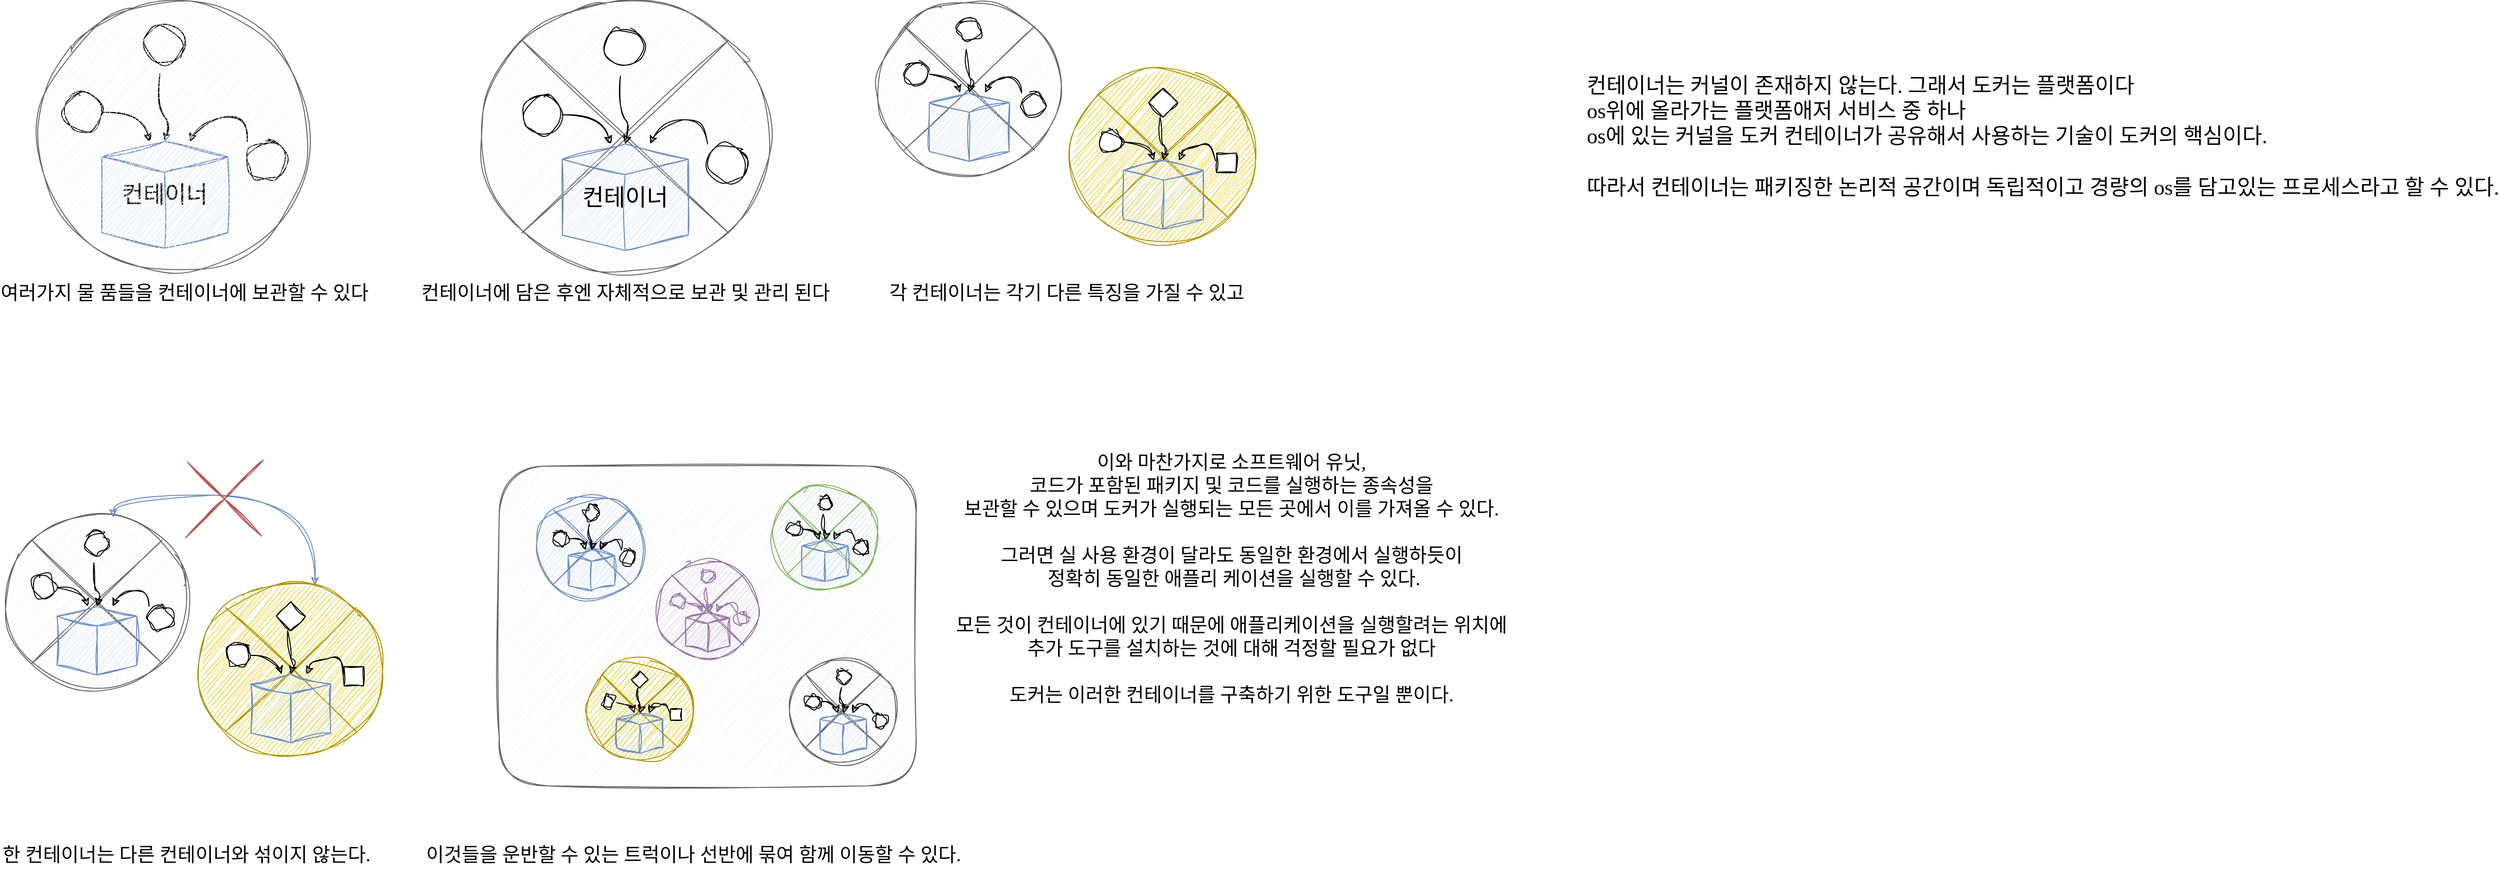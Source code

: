 <mxfile version="26.0.7">
  <diagram name="페이지-1" id="kXQ-c9SwViyYugcfZlpw">
    <mxGraphModel dx="1434" dy="836" grid="1" gridSize="10" guides="1" tooltips="1" connect="1" arrows="1" fold="1" page="1" pageScale="1" pageWidth="827" pageHeight="1169" math="0" shadow="0">
      <root>
        <mxCell id="0" />
        <mxCell id="1" parent="0" />
        <mxCell id="jWN17VbowBbJggwUlKNN-3" value="여러가지 물 품들을 컨테이너에 보관할 수 있다" style="text;html=1;align=center;verticalAlign=middle;resizable=0;points=[];autosize=1;strokeColor=none;fillColor=none;fontSize=20;fontFamily=Hi Melody;fontSource=https%3A%2F%2Ffonts.googleapis.com%2Fcss%3Ffamily%3DHi%2BMelody;" parent="1" vertex="1">
          <mxGeometry x="95" y="350" width="360" height="40" as="geometry" />
        </mxCell>
        <mxCell id="jWN17VbowBbJggwUlKNN-15" value="" style="group" parent="1" vertex="1" connectable="0">
          <mxGeometry x="150" y="95" width="254" height="255" as="geometry" />
        </mxCell>
        <mxCell id="jWN17VbowBbJggwUlKNN-2" value="컨테이너" style="html=1;whiteSpace=wrap;shape=isoCube2;backgroundOutline=1;isoAngle=7.727;sketch=1;hachureGap=4;jiggle=2;curveFitting=1;fontFamily=Hi Melody;fontSize=24;fillColor=#dae8fc;strokeColor=#6c8ebf;fontStyle=0;fontSource=https%3A%2F%2Ffonts.googleapis.com%2Fcss%3Ffamily%3DHi%2BMelody;" parent="jWN17VbowBbJggwUlKNN-15" vertex="1">
          <mxGeometry x="40" y="120" width="130" height="110" as="geometry" />
        </mxCell>
        <mxCell id="jWN17VbowBbJggwUlKNN-5" value="" style="curved=1;endArrow=classic;html=1;rounded=0;sketch=1;hachureGap=4;jiggle=2;curveFitting=1;fontFamily=Architects Daughter;fontSource=https%3A%2F%2Ffonts.googleapis.com%2Fcss%3Ffamily%3DArchitects%2BDaughter;fontSize=16;" parent="jWN17VbowBbJggwUlKNN-15" target="jWN17VbowBbJggwUlKNN-2" edge="1">
          <mxGeometry width="50" height="50" relative="1" as="geometry">
            <mxPoint x="190" y="120" as="sourcePoint" />
            <mxPoint x="120" y="150" as="targetPoint" />
            <Array as="points">
              <mxPoint x="190" y="90" />
              <mxPoint x="140" y="100" />
            </Array>
          </mxGeometry>
        </mxCell>
        <mxCell id="jWN17VbowBbJggwUlKNN-6" value="" style="ellipse;whiteSpace=wrap;html=1;aspect=fixed;sketch=1;hachureGap=4;jiggle=2;curveFitting=1;fontFamily=Hi Melody;fontSource=https%3A%2F%2Ffonts.googleapis.com%2Fcss%3Ffamily%3DHi%2BMelody;fontSize=12;" parent="jWN17VbowBbJggwUlKNN-15" vertex="1">
          <mxGeometry x="190" y="120" width="40" height="40" as="geometry" />
        </mxCell>
        <mxCell id="jWN17VbowBbJggwUlKNN-7" value="" style="ellipse;whiteSpace=wrap;html=1;aspect=fixed;sketch=1;hachureGap=4;jiggle=2;curveFitting=1;fontFamily=Hi Melody;fontSource=https%3A%2F%2Ffonts.googleapis.com%2Fcss%3Ffamily%3DHi%2BMelody;fontSize=12;" parent="jWN17VbowBbJggwUlKNN-15" vertex="1">
          <mxGeometry y="70" width="40" height="40" as="geometry" />
        </mxCell>
        <mxCell id="jWN17VbowBbJggwUlKNN-8" value="" style="curved=1;endArrow=classic;html=1;rounded=0;sketch=1;hachureGap=4;jiggle=2;curveFitting=1;fontFamily=Architects Daughter;fontSource=https%3A%2F%2Ffonts.googleapis.com%2Fcss%3Ffamily%3DArchitects%2BDaughter;fontSize=16;" parent="jWN17VbowBbJggwUlKNN-15" target="jWN17VbowBbJggwUlKNN-2" edge="1">
          <mxGeometry width="50" height="50" relative="1" as="geometry">
            <mxPoint x="40" y="90" as="sourcePoint" />
            <mxPoint x="100" y="150" as="targetPoint" />
            <Array as="points">
              <mxPoint x="80" y="90" />
              <mxPoint x="90" y="120" />
            </Array>
          </mxGeometry>
        </mxCell>
        <mxCell id="jWN17VbowBbJggwUlKNN-9" value="" style="ellipse;whiteSpace=wrap;html=1;aspect=fixed;sketch=1;hachureGap=4;jiggle=2;curveFitting=1;fontFamily=Hi Melody;fontSource=https%3A%2F%2Ffonts.googleapis.com%2Fcss%3Ffamily%3DHi%2BMelody;fontSize=12;" parent="jWN17VbowBbJggwUlKNN-15" vertex="1">
          <mxGeometry x="85" width="40" height="40" as="geometry" />
        </mxCell>
        <mxCell id="jWN17VbowBbJggwUlKNN-10" value="" style="curved=1;endArrow=classic;html=1;rounded=0;sketch=1;hachureGap=4;jiggle=2;curveFitting=1;fontFamily=Architects Daughter;fontSource=https%3A%2F%2Ffonts.googleapis.com%2Fcss%3Ffamily%3DArchitects%2BDaughter;fontSize=16;" parent="jWN17VbowBbJggwUlKNN-15" target="jWN17VbowBbJggwUlKNN-2" edge="1">
          <mxGeometry width="50" height="50" relative="1" as="geometry">
            <mxPoint x="100" y="50" as="sourcePoint" />
            <mxPoint x="90" y="120" as="targetPoint" />
            <Array as="points">
              <mxPoint x="100" y="90" />
              <mxPoint x="110" y="100" />
              <mxPoint x="105" y="120" />
            </Array>
          </mxGeometry>
        </mxCell>
        <mxCell id="jWN17VbowBbJggwUlKNN-30" value="" style="ellipse;whiteSpace=wrap;html=1;aspect=fixed;sketch=1;hachureGap=4;jiggle=2;fillStyle=auto;curveFitting=1;fontFamily=Hi Melody;fontSource=https%3A%2F%2Ffonts.googleapis.com%2Fcss%3Ffamily%3DHi%2BMelody;fontSize=24;fillColor=#f5f5f5;fontColor=#333333;strokeColor=#666666;" parent="jWN17VbowBbJggwUlKNN-15" vertex="1">
          <mxGeometry x="-26" y="-25" width="280" height="280" as="geometry" />
        </mxCell>
        <mxCell id="jWN17VbowBbJggwUlKNN-25" value="컨테이너에 담은 후엔 자체적으로 보관 및 관리 된다" style="text;html=1;align=center;verticalAlign=middle;resizable=0;points=[];autosize=1;strokeColor=none;fillColor=none;fontSize=20;fontFamily=Hi Melody;fontSource=https%3A%2F%2Ffonts.googleapis.com%2Fcss%3Ffamily%3DHi%2BMelody;" parent="1" vertex="1">
          <mxGeometry x="530" y="350" width="400" height="40" as="geometry" />
        </mxCell>
        <mxCell id="jWN17VbowBbJggwUlKNN-31" value="" style="group" parent="1" vertex="1" connectable="0">
          <mxGeometry x="580" y="70" width="300" height="280" as="geometry" />
        </mxCell>
        <mxCell id="jWN17VbowBbJggwUlKNN-27" value="" style="shape=sumEllipse;perimeter=ellipsePerimeter;whiteSpace=wrap;html=1;backgroundOutline=1;sketch=1;hachureGap=4;jiggle=2;curveFitting=1;fontFamily=Hi Melody;fontSource=https%3A%2F%2Ffonts.googleapis.com%2Fcss%3Ffamily%3DHi%2BMelody;fontSize=24;fillColor=#f5f5f5;fontColor=#333333;strokeColor=#666666;" parent="jWN17VbowBbJggwUlKNN-31" vertex="1">
          <mxGeometry width="300" height="280" as="geometry" />
        </mxCell>
        <mxCell id="jWN17VbowBbJggwUlKNN-17" value="컨테이너" style="html=1;whiteSpace=wrap;shape=isoCube2;backgroundOutline=1;isoAngle=7.727;sketch=1;hachureGap=4;jiggle=2;curveFitting=1;fontFamily=Hi Melody;fontSize=24;fillColor=#dae8fc;strokeColor=#6c8ebf;fontStyle=0;fontSource=https%3A%2F%2Ffonts.googleapis.com%2Fcss%3Ffamily%3DHi%2BMelody;" parent="jWN17VbowBbJggwUlKNN-31" vertex="1">
          <mxGeometry x="85" y="147.5" width="130" height="110" as="geometry" />
        </mxCell>
        <mxCell id="jWN17VbowBbJggwUlKNN-18" value="" style="curved=1;endArrow=classic;html=1;rounded=0;sketch=1;hachureGap=4;jiggle=2;curveFitting=1;fontFamily=Architects Daughter;fontSource=https%3A%2F%2Ffonts.googleapis.com%2Fcss%3Ffamily%3DArchitects%2BDaughter;fontSize=16;" parent="jWN17VbowBbJggwUlKNN-31" target="jWN17VbowBbJggwUlKNN-17" edge="1">
          <mxGeometry width="50" height="50" relative="1" as="geometry">
            <mxPoint x="235" y="147.5" as="sourcePoint" />
            <mxPoint x="165" y="177.5" as="targetPoint" />
            <Array as="points">
              <mxPoint x="235" y="117.5" />
              <mxPoint x="185" y="127.5" />
            </Array>
          </mxGeometry>
        </mxCell>
        <mxCell id="jWN17VbowBbJggwUlKNN-19" value="" style="ellipse;whiteSpace=wrap;html=1;aspect=fixed;sketch=1;hachureGap=4;jiggle=2;curveFitting=1;fontFamily=Hi Melody;fontSource=https%3A%2F%2Ffonts.googleapis.com%2Fcss%3Ffamily%3DHi%2BMelody;fontSize=12;" parent="jWN17VbowBbJggwUlKNN-31" vertex="1">
          <mxGeometry x="235" y="147.5" width="40" height="40" as="geometry" />
        </mxCell>
        <mxCell id="jWN17VbowBbJggwUlKNN-20" value="" style="ellipse;whiteSpace=wrap;html=1;aspect=fixed;sketch=1;hachureGap=4;jiggle=2;curveFitting=1;fontFamily=Hi Melody;fontSource=https%3A%2F%2Ffonts.googleapis.com%2Fcss%3Ffamily%3DHi%2BMelody;fontSize=12;" parent="jWN17VbowBbJggwUlKNN-31" vertex="1">
          <mxGeometry x="45" y="97.5" width="40" height="40" as="geometry" />
        </mxCell>
        <mxCell id="jWN17VbowBbJggwUlKNN-21" value="" style="curved=1;endArrow=classic;html=1;rounded=0;sketch=1;hachureGap=4;jiggle=2;curveFitting=1;fontFamily=Architects Daughter;fontSource=https%3A%2F%2Ffonts.googleapis.com%2Fcss%3Ffamily%3DArchitects%2BDaughter;fontSize=16;" parent="jWN17VbowBbJggwUlKNN-31" target="jWN17VbowBbJggwUlKNN-17" edge="1">
          <mxGeometry width="50" height="50" relative="1" as="geometry">
            <mxPoint x="85" y="117.5" as="sourcePoint" />
            <mxPoint x="145" y="177.5" as="targetPoint" />
            <Array as="points">
              <mxPoint x="125" y="117.5" />
              <mxPoint x="135" y="147.5" />
            </Array>
          </mxGeometry>
        </mxCell>
        <mxCell id="jWN17VbowBbJggwUlKNN-22" value="" style="ellipse;whiteSpace=wrap;html=1;aspect=fixed;sketch=1;hachureGap=4;jiggle=2;curveFitting=1;fontFamily=Hi Melody;fontSource=https%3A%2F%2Ffonts.googleapis.com%2Fcss%3Ffamily%3DHi%2BMelody;fontSize=12;" parent="jWN17VbowBbJggwUlKNN-31" vertex="1">
          <mxGeometry x="130" y="27.5" width="40" height="40" as="geometry" />
        </mxCell>
        <mxCell id="jWN17VbowBbJggwUlKNN-23" value="" style="curved=1;endArrow=classic;html=1;rounded=0;sketch=1;hachureGap=4;jiggle=2;curveFitting=1;fontFamily=Architects Daughter;fontSource=https%3A%2F%2Ffonts.googleapis.com%2Fcss%3Ffamily%3DArchitects%2BDaughter;fontSize=16;" parent="jWN17VbowBbJggwUlKNN-31" target="jWN17VbowBbJggwUlKNN-17" edge="1">
          <mxGeometry width="50" height="50" relative="1" as="geometry">
            <mxPoint x="145" y="77.5" as="sourcePoint" />
            <mxPoint x="135" y="147.5" as="targetPoint" />
            <Array as="points">
              <mxPoint x="145" y="117.5" />
              <mxPoint x="155" y="127.5" />
              <mxPoint x="150" y="147.5" />
            </Array>
          </mxGeometry>
        </mxCell>
        <mxCell id="jWN17VbowBbJggwUlKNN-33" value="" style="group" parent="1" vertex="1" connectable="0">
          <mxGeometry x="990" y="70" width="190" height="180" as="geometry" />
        </mxCell>
        <mxCell id="jWN17VbowBbJggwUlKNN-34" value="" style="shape=sumEllipse;perimeter=ellipsePerimeter;whiteSpace=wrap;html=1;backgroundOutline=1;sketch=1;hachureGap=4;jiggle=2;curveFitting=1;fontFamily=Hi Melody;fontSource=https%3A%2F%2Ffonts.googleapis.com%2Fcss%3Ffamily%3DHi%2BMelody;fontSize=24;fillColor=#f5f5f5;fontColor=#333333;strokeColor=#666666;" parent="jWN17VbowBbJggwUlKNN-33" vertex="1">
          <mxGeometry width="190.0" height="180.0" as="geometry" />
        </mxCell>
        <mxCell id="jWN17VbowBbJggwUlKNN-35" value="" style="html=1;whiteSpace=wrap;shape=isoCube2;backgroundOutline=1;isoAngle=7.727;sketch=1;hachureGap=4;jiggle=2;curveFitting=1;fontFamily=Hi Melody;fontSize=24;fillColor=#dae8fc;strokeColor=#6c8ebf;fontStyle=0;fontSource=https%3A%2F%2Ffonts.googleapis.com%2Fcss%3Ffamily%3DHi%2BMelody;" parent="jWN17VbowBbJggwUlKNN-33" vertex="1">
          <mxGeometry x="53.833" y="94.821" width="82.333" height="70.714" as="geometry" />
        </mxCell>
        <mxCell id="jWN17VbowBbJggwUlKNN-36" value="" style="curved=1;endArrow=classic;html=1;rounded=0;sketch=1;hachureGap=4;jiggle=2;curveFitting=1;fontFamily=Architects Daughter;fontSource=https%3A%2F%2Ffonts.googleapis.com%2Fcss%3Ffamily%3DArchitects%2BDaughter;fontSize=16;" parent="jWN17VbowBbJggwUlKNN-33" target="jWN17VbowBbJggwUlKNN-35" edge="1">
          <mxGeometry width="50" height="50" relative="1" as="geometry">
            <mxPoint x="148.833" y="94.821" as="sourcePoint" />
            <mxPoint x="104.5" y="114.107" as="targetPoint" />
            <Array as="points">
              <mxPoint x="148.833" y="75.536" />
              <mxPoint x="117.167" y="81.964" />
            </Array>
          </mxGeometry>
        </mxCell>
        <mxCell id="jWN17VbowBbJggwUlKNN-37" value="" style="ellipse;whiteSpace=wrap;html=1;aspect=fixed;sketch=1;hachureGap=4;jiggle=2;curveFitting=1;fontFamily=Hi Melody;fontSource=https%3A%2F%2Ffonts.googleapis.com%2Fcss%3Ffamily%3DHi%2BMelody;fontSize=12;" parent="jWN17VbowBbJggwUlKNN-33" vertex="1">
          <mxGeometry x="148.833" y="94.821" width="24.297" height="24.297" as="geometry" />
        </mxCell>
        <mxCell id="jWN17VbowBbJggwUlKNN-38" value="" style="ellipse;whiteSpace=wrap;html=1;aspect=fixed;sketch=1;hachureGap=4;jiggle=2;curveFitting=1;fontFamily=Hi Melody;fontSource=https%3A%2F%2Ffonts.googleapis.com%2Fcss%3Ffamily%3DHi%2BMelody;fontSize=12;" parent="jWN17VbowBbJggwUlKNN-33" vertex="1">
          <mxGeometry x="28.5" y="62.679" width="24.297" height="24.297" as="geometry" />
        </mxCell>
        <mxCell id="jWN17VbowBbJggwUlKNN-39" value="" style="curved=1;endArrow=classic;html=1;rounded=0;sketch=1;hachureGap=4;jiggle=2;curveFitting=1;fontFamily=Architects Daughter;fontSource=https%3A%2F%2Ffonts.googleapis.com%2Fcss%3Ffamily%3DArchitects%2BDaughter;fontSize=16;" parent="jWN17VbowBbJggwUlKNN-33" target="jWN17VbowBbJggwUlKNN-35" edge="1">
          <mxGeometry width="50" height="50" relative="1" as="geometry">
            <mxPoint x="53.833" y="75.536" as="sourcePoint" />
            <mxPoint x="91.833" y="114.107" as="targetPoint" />
            <Array as="points">
              <mxPoint x="79.167" y="75.536" />
              <mxPoint x="85.5" y="94.821" />
            </Array>
          </mxGeometry>
        </mxCell>
        <mxCell id="jWN17VbowBbJggwUlKNN-40" value="" style="ellipse;whiteSpace=wrap;html=1;aspect=fixed;sketch=1;hachureGap=4;jiggle=2;curveFitting=1;fontFamily=Hi Melody;fontSource=https%3A%2F%2Ffonts.googleapis.com%2Fcss%3Ffamily%3DHi%2BMelody;fontSize=12;" parent="jWN17VbowBbJggwUlKNN-33" vertex="1">
          <mxGeometry x="82.333" y="17.679" width="24.297" height="24.297" as="geometry" />
        </mxCell>
        <mxCell id="jWN17VbowBbJggwUlKNN-41" value="" style="curved=1;endArrow=classic;html=1;rounded=0;sketch=1;hachureGap=4;jiggle=2;curveFitting=1;fontFamily=Architects Daughter;fontSource=https%3A%2F%2Ffonts.googleapis.com%2Fcss%3Ffamily%3DArchitects%2BDaughter;fontSize=16;" parent="jWN17VbowBbJggwUlKNN-33" target="jWN17VbowBbJggwUlKNN-35" edge="1">
          <mxGeometry width="50" height="50" relative="1" as="geometry">
            <mxPoint x="91.833" y="49.821" as="sourcePoint" />
            <mxPoint x="85.5" y="94.821" as="targetPoint" />
            <Array as="points">
              <mxPoint x="91.833" y="75.536" />
              <mxPoint x="98.167" y="81.964" />
              <mxPoint x="95.0" y="94.821" />
            </Array>
          </mxGeometry>
        </mxCell>
        <mxCell id="jWN17VbowBbJggwUlKNN-78" value="한 컨테이너는 다른 컨테이너와 섞이지 않는다." style="text;html=1;align=center;verticalAlign=middle;resizable=0;points=[];autosize=1;strokeColor=none;fillColor=none;fontSize=20;fontFamily=Hi Melody;fontSource=https%3A%2F%2Ffonts.googleapis.com%2Fcss%3Ffamily%3DHi%2BMelody;" parent="1" vertex="1">
          <mxGeometry x="97" y="930" width="360" height="40" as="geometry" />
        </mxCell>
        <mxCell id="jWN17VbowBbJggwUlKNN-89" value="각 컨테이너는 각기 다른 특징을 가질 수 있고" style="text;html=1;align=center;verticalAlign=middle;resizable=0;points=[];autosize=1;strokeColor=none;fillColor=none;fontSize=20;fontFamily=Hi Melody;fontSource=https%3A%2F%2Ffonts.googleapis.com%2Fcss%3Ffamily%3DHi%2BMelody;" parent="1" vertex="1">
          <mxGeometry x="1010" y="350" width="350" height="40" as="geometry" />
        </mxCell>
        <mxCell id="jWN17VbowBbJggwUlKNN-93" value="" style="group" parent="1" vertex="1" connectable="0">
          <mxGeometry x="1190" y="140" width="190" height="180" as="geometry" />
        </mxCell>
        <mxCell id="jWN17VbowBbJggwUlKNN-81" value="" style="shape=sumEllipse;perimeter=ellipsePerimeter;whiteSpace=wrap;html=1;backgroundOutline=1;sketch=1;hachureGap=4;jiggle=2;curveFitting=1;fontFamily=Hi Melody;fontSource=https%3A%2F%2Ffonts.googleapis.com%2Fcss%3Ffamily%3DHi%2BMelody;fontSize=24;fillColor=#e3c800;fontColor=#000000;strokeColor=#B09500;" parent="jWN17VbowBbJggwUlKNN-93" vertex="1">
          <mxGeometry width="190.0" height="180.0" as="geometry" />
        </mxCell>
        <mxCell id="jWN17VbowBbJggwUlKNN-82" value="" style="html=1;whiteSpace=wrap;shape=isoCube2;backgroundOutline=1;isoAngle=7.727;sketch=1;hachureGap=4;jiggle=2;curveFitting=1;fontFamily=Hi Melody;fontSize=24;fillColor=#dae8fc;strokeColor=#6c8ebf;fontStyle=0;fontSource=https%3A%2F%2Ffonts.googleapis.com%2Fcss%3Ffamily%3DHi%2BMelody;" parent="jWN17VbowBbJggwUlKNN-93" vertex="1">
          <mxGeometry x="53.833" y="94.821" width="82.333" height="70.714" as="geometry" />
        </mxCell>
        <mxCell id="jWN17VbowBbJggwUlKNN-83" value="" style="curved=1;endArrow=classic;html=1;rounded=0;sketch=1;hachureGap=4;jiggle=2;curveFitting=1;fontFamily=Architects Daughter;fontSource=https%3A%2F%2Ffonts.googleapis.com%2Fcss%3Ffamily%3DArchitects%2BDaughter;fontSize=16;" parent="jWN17VbowBbJggwUlKNN-93" target="jWN17VbowBbJggwUlKNN-82" edge="1">
          <mxGeometry width="50" height="50" relative="1" as="geometry">
            <mxPoint x="148.833" y="94.821" as="sourcePoint" />
            <mxPoint x="104.5" y="114.107" as="targetPoint" />
            <Array as="points">
              <mxPoint x="148.833" y="75.536" />
              <mxPoint x="117.167" y="81.964" />
            </Array>
          </mxGeometry>
        </mxCell>
        <mxCell id="jWN17VbowBbJggwUlKNN-85" value="" style="ellipse;whiteSpace=wrap;html=1;aspect=fixed;sketch=1;hachureGap=4;jiggle=2;curveFitting=1;fontFamily=Hi Melody;fontSource=https%3A%2F%2Ffonts.googleapis.com%2Fcss%3Ffamily%3DHi%2BMelody;fontSize=12;" parent="jWN17VbowBbJggwUlKNN-93" vertex="1">
          <mxGeometry x="28.5" y="62.679" width="24.297" height="24.297" as="geometry" />
        </mxCell>
        <mxCell id="jWN17VbowBbJggwUlKNN-86" value="" style="curved=1;endArrow=classic;html=1;rounded=0;sketch=1;hachureGap=4;jiggle=2;curveFitting=1;fontFamily=Architects Daughter;fontSource=https%3A%2F%2Ffonts.googleapis.com%2Fcss%3Ffamily%3DArchitects%2BDaughter;fontSize=16;" parent="jWN17VbowBbJggwUlKNN-93" target="jWN17VbowBbJggwUlKNN-82" edge="1">
          <mxGeometry width="50" height="50" relative="1" as="geometry">
            <mxPoint x="53.833" y="75.536" as="sourcePoint" />
            <mxPoint x="91.833" y="114.107" as="targetPoint" />
            <Array as="points">
              <mxPoint x="79.167" y="75.536" />
              <mxPoint x="85.5" y="94.821" />
            </Array>
          </mxGeometry>
        </mxCell>
        <mxCell id="jWN17VbowBbJggwUlKNN-88" value="" style="curved=1;endArrow=classic;html=1;rounded=0;sketch=1;hachureGap=4;jiggle=2;curveFitting=1;fontFamily=Architects Daughter;fontSource=https%3A%2F%2Ffonts.googleapis.com%2Fcss%3Ffamily%3DArchitects%2BDaughter;fontSize=16;" parent="jWN17VbowBbJggwUlKNN-93" target="jWN17VbowBbJggwUlKNN-82" edge="1">
          <mxGeometry width="50" height="50" relative="1" as="geometry">
            <mxPoint x="91.833" y="49.821" as="sourcePoint" />
            <mxPoint x="85.5" y="94.821" as="targetPoint" />
            <Array as="points">
              <mxPoint x="91.833" y="75.536" />
              <mxPoint x="98.167" y="81.964" />
              <mxPoint x="95" y="94.821" />
            </Array>
          </mxGeometry>
        </mxCell>
        <mxCell id="jWN17VbowBbJggwUlKNN-90" value="" style="rounded=0;whiteSpace=wrap;html=1;sketch=1;hachureGap=4;jiggle=2;fillStyle=auto;curveFitting=1;fontFamily=Hi Melody;fontSource=https%3A%2F%2Ffonts.googleapis.com%2Fcss%3Ffamily%3DHi%2BMelody;fontSize=24;fillColor=default;" parent="jWN17VbowBbJggwUlKNN-93" vertex="1">
          <mxGeometry x="150" y="86.98" width="20" height="20" as="geometry" />
        </mxCell>
        <mxCell id="jWN17VbowBbJggwUlKNN-91" value="" style="rhombus;whiteSpace=wrap;html=1;sketch=1;hachureGap=4;jiggle=2;fillStyle=auto;curveFitting=1;fontFamily=Hi Melody;fontSource=https%3A%2F%2Ffonts.googleapis.com%2Fcss%3Ffamily%3DHi%2BMelody;fontSize=24;fillColor=default;" parent="jWN17VbowBbJggwUlKNN-93" vertex="1">
          <mxGeometry x="80" y="20" width="30" height="30" as="geometry" />
        </mxCell>
        <mxCell id="jWN17VbowBbJggwUlKNN-111" value="" style="group" parent="1" vertex="1" connectable="0">
          <mxGeometry x="600" y="550" width="430" height="330" as="geometry" />
        </mxCell>
        <mxCell id="jWN17VbowBbJggwUlKNN-105" value="" style="rounded=1;whiteSpace=wrap;html=1;sketch=1;hachureGap=4;jiggle=2;fillStyle=auto;curveFitting=1;fontFamily=Hi Melody;fontSource=https%3A%2F%2Ffonts.googleapis.com%2Fcss%3Ffamily%3DHi%2BMelody;fontSize=24;fillColor=#f5f5f5;strokeColor=#666666;fontColor=#333333;" parent="jWN17VbowBbJggwUlKNN-111" vertex="1">
          <mxGeometry width="430" height="330" as="geometry" />
        </mxCell>
        <mxCell id="jWN17VbowBbJggwUlKNN-69" value="" style="group" parent="jWN17VbowBbJggwUlKNN-111" vertex="1" connectable="0">
          <mxGeometry x="300" y="198.75" width="110" height="107.5" as="geometry" />
        </mxCell>
        <mxCell id="jWN17VbowBbJggwUlKNN-70" value="" style="shape=sumEllipse;perimeter=ellipsePerimeter;whiteSpace=wrap;html=1;backgroundOutline=1;sketch=1;hachureGap=4;jiggle=2;curveFitting=1;fontFamily=Hi Melody;fontSource=https%3A%2F%2Ffonts.googleapis.com%2Fcss%3Ffamily%3DHi%2BMelody;fontSize=24;fillColor=#f5f5f5;fontColor=#333333;strokeColor=#666666;" parent="jWN17VbowBbJggwUlKNN-69" vertex="1">
          <mxGeometry width="110.0" height="107.5" as="geometry" />
        </mxCell>
        <mxCell id="jWN17VbowBbJggwUlKNN-71" value="" style="html=1;whiteSpace=wrap;shape=isoCube2;backgroundOutline=1;isoAngle=7.727;sketch=1;hachureGap=4;jiggle=2;curveFitting=1;fontFamily=Hi Melody;fontSize=24;fillColor=#dae8fc;strokeColor=#6c8ebf;fontStyle=0;fontSource=https%3A%2F%2Ffonts.googleapis.com%2Fcss%3Ffamily%3DHi%2BMelody;" parent="jWN17VbowBbJggwUlKNN-69" vertex="1">
          <mxGeometry x="31.167" y="56.629" width="47.667" height="42.232" as="geometry" />
        </mxCell>
        <mxCell id="jWN17VbowBbJggwUlKNN-72" value="" style="curved=1;endArrow=classic;html=1;rounded=0;sketch=1;hachureGap=4;jiggle=2;curveFitting=1;fontFamily=Architects Daughter;fontSource=https%3A%2F%2Ffonts.googleapis.com%2Fcss%3Ffamily%3DArchitects%2BDaughter;fontSize=16;" parent="jWN17VbowBbJggwUlKNN-69" target="jWN17VbowBbJggwUlKNN-71" edge="1">
          <mxGeometry width="50" height="50" relative="1" as="geometry">
            <mxPoint x="86.167" y="56.629" as="sourcePoint" />
            <mxPoint x="60.5" y="68.147" as="targetPoint" />
            <Array as="points">
              <mxPoint x="86.167" y="45.112" />
              <mxPoint x="67.833" y="48.951" />
            </Array>
          </mxGeometry>
        </mxCell>
        <mxCell id="jWN17VbowBbJggwUlKNN-73" value="" style="ellipse;whiteSpace=wrap;html=1;aspect=fixed;sketch=1;hachureGap=4;jiggle=2;curveFitting=1;fontFamily=Hi Melody;fontSource=https%3A%2F%2Ffonts.googleapis.com%2Fcss%3Ffamily%3DHi%2BMelody;fontSize=12;" parent="jWN17VbowBbJggwUlKNN-69" vertex="1">
          <mxGeometry x="86.167" y="56.629" width="14.511" height="14.511" as="geometry" />
        </mxCell>
        <mxCell id="jWN17VbowBbJggwUlKNN-74" value="" style="ellipse;whiteSpace=wrap;html=1;aspect=fixed;sketch=1;hachureGap=4;jiggle=2;curveFitting=1;fontFamily=Hi Melody;fontSource=https%3A%2F%2Ffonts.googleapis.com%2Fcss%3Ffamily%3DHi%2BMelody;fontSize=12;" parent="jWN17VbowBbJggwUlKNN-69" vertex="1">
          <mxGeometry x="16.5" y="37.433" width="14.511" height="14.511" as="geometry" />
        </mxCell>
        <mxCell id="jWN17VbowBbJggwUlKNN-75" value="" style="curved=1;endArrow=classic;html=1;rounded=0;sketch=1;hachureGap=4;jiggle=2;curveFitting=1;fontFamily=Architects Daughter;fontSource=https%3A%2F%2Ffonts.googleapis.com%2Fcss%3Ffamily%3DArchitects%2BDaughter;fontSize=16;" parent="jWN17VbowBbJggwUlKNN-69" target="jWN17VbowBbJggwUlKNN-71" edge="1">
          <mxGeometry width="50" height="50" relative="1" as="geometry">
            <mxPoint x="31.167" y="45.112" as="sourcePoint" />
            <mxPoint x="53.167" y="68.147" as="targetPoint" />
            <Array as="points">
              <mxPoint x="45.833" y="45.112" />
              <mxPoint x="49.5" y="56.629" />
            </Array>
          </mxGeometry>
        </mxCell>
        <mxCell id="jWN17VbowBbJggwUlKNN-76" value="" style="ellipse;whiteSpace=wrap;html=1;aspect=fixed;sketch=1;hachureGap=4;jiggle=2;curveFitting=1;fontFamily=Hi Melody;fontSource=https%3A%2F%2Ffonts.googleapis.com%2Fcss%3Ffamily%3DHi%2BMelody;fontSize=12;" parent="jWN17VbowBbJggwUlKNN-69" vertex="1">
          <mxGeometry x="47.667" y="10.558" width="14.511" height="14.511" as="geometry" />
        </mxCell>
        <mxCell id="jWN17VbowBbJggwUlKNN-77" value="" style="curved=1;endArrow=classic;html=1;rounded=0;sketch=1;hachureGap=4;jiggle=2;curveFitting=1;fontFamily=Architects Daughter;fontSource=https%3A%2F%2Ffonts.googleapis.com%2Fcss%3Ffamily%3DArchitects%2BDaughter;fontSize=16;" parent="jWN17VbowBbJggwUlKNN-69" target="jWN17VbowBbJggwUlKNN-71" edge="1">
          <mxGeometry width="50" height="50" relative="1" as="geometry">
            <mxPoint x="53.167" y="29.754" as="sourcePoint" />
            <mxPoint x="49.5" y="56.629" as="targetPoint" />
            <Array as="points">
              <mxPoint x="53.167" y="45.112" />
              <mxPoint x="56.833" y="48.951" />
              <mxPoint x="55.0" y="56.629" />
            </Array>
          </mxGeometry>
        </mxCell>
        <mxCell id="jWN17VbowBbJggwUlKNN-94" value="" style="group" parent="jWN17VbowBbJggwUlKNN-111" vertex="1" connectable="0">
          <mxGeometry x="90" y="200" width="110" height="105" as="geometry" />
        </mxCell>
        <mxCell id="jWN17VbowBbJggwUlKNN-95" value="" style="shape=sumEllipse;perimeter=ellipsePerimeter;whiteSpace=wrap;html=1;backgroundOutline=1;sketch=1;hachureGap=4;jiggle=2;curveFitting=1;fontFamily=Hi Melody;fontSource=https%3A%2F%2Ffonts.googleapis.com%2Fcss%3Ffamily%3DHi%2BMelody;fontSize=24;fillColor=#e3c800;fontColor=#000000;strokeColor=#B09500;" parent="jWN17VbowBbJggwUlKNN-94" vertex="1">
          <mxGeometry width="110.0" height="105.0" as="geometry" />
        </mxCell>
        <mxCell id="jWN17VbowBbJggwUlKNN-96" value="" style="html=1;whiteSpace=wrap;shape=isoCube2;backgroundOutline=1;isoAngle=7.727;sketch=1;hachureGap=4;jiggle=2;curveFitting=1;fontFamily=Hi Melody;fontSize=24;fillColor=#dae8fc;strokeColor=#6c8ebf;fontStyle=0;fontSource=https%3A%2F%2Ffonts.googleapis.com%2Fcss%3Ffamily%3DHi%2BMelody;" parent="jWN17VbowBbJggwUlKNN-94" vertex="1">
          <mxGeometry x="31.167" y="55.312" width="47.667" height="41.25" as="geometry" />
        </mxCell>
        <mxCell id="jWN17VbowBbJggwUlKNN-97" value="" style="curved=1;endArrow=classic;html=1;rounded=0;sketch=1;hachureGap=4;jiggle=2;curveFitting=1;fontFamily=Architects Daughter;fontSource=https%3A%2F%2Ffonts.googleapis.com%2Fcss%3Ffamily%3DArchitects%2BDaughter;fontSize=16;" parent="jWN17VbowBbJggwUlKNN-94" target="jWN17VbowBbJggwUlKNN-96" edge="1">
          <mxGeometry width="50" height="50" relative="1" as="geometry">
            <mxPoint x="86.167" y="55.312" as="sourcePoint" />
            <mxPoint x="60.5" y="66.562" as="targetPoint" />
            <Array as="points">
              <mxPoint x="86.167" y="44.062" />
              <mxPoint x="67.833" y="47.813" />
            </Array>
          </mxGeometry>
        </mxCell>
        <mxCell id="jWN17VbowBbJggwUlKNN-98" value="" style="ellipse;whiteSpace=wrap;html=1;aspect=fixed;sketch=1;hachureGap=4;jiggle=2;curveFitting=1;fontFamily=Hi Melody;fontSource=https%3A%2F%2Ffonts.googleapis.com%2Fcss%3Ffamily%3DHi%2BMelody;fontSize=12;" parent="jWN17VbowBbJggwUlKNN-94" vertex="1">
          <mxGeometry x="16.5" y="36.563" width="12.056" height="12.056" as="geometry" />
        </mxCell>
        <mxCell id="jWN17VbowBbJggwUlKNN-99" value="" style="curved=1;endArrow=classic;html=1;rounded=0;sketch=1;hachureGap=4;jiggle=2;curveFitting=1;fontFamily=Architects Daughter;fontSource=https%3A%2F%2Ffonts.googleapis.com%2Fcss%3Ffamily%3DArchitects%2BDaughter;fontSize=16;" parent="jWN17VbowBbJggwUlKNN-94" target="jWN17VbowBbJggwUlKNN-96" edge="1">
          <mxGeometry width="50" height="50" relative="1" as="geometry">
            <mxPoint x="31.167" y="44.062" as="sourcePoint" />
            <mxPoint x="53.167" y="66.562" as="targetPoint" />
            <Array as="points">
              <mxPoint x="45.833" y="44.062" />
              <mxPoint x="49.5" y="55.312" />
            </Array>
          </mxGeometry>
        </mxCell>
        <mxCell id="jWN17VbowBbJggwUlKNN-100" value="" style="curved=1;endArrow=classic;html=1;rounded=0;sketch=1;hachureGap=4;jiggle=2;curveFitting=1;fontFamily=Architects Daughter;fontSource=https%3A%2F%2Ffonts.googleapis.com%2Fcss%3Ffamily%3DArchitects%2BDaughter;fontSize=16;" parent="jWN17VbowBbJggwUlKNN-94" target="jWN17VbowBbJggwUlKNN-96" edge="1">
          <mxGeometry width="50" height="50" relative="1" as="geometry">
            <mxPoint x="53.167" y="29.063" as="sourcePoint" />
            <mxPoint x="49.5" y="55.312" as="targetPoint" />
            <Array as="points">
              <mxPoint x="53.167" y="44.062" />
              <mxPoint x="56.833" y="47.813" />
              <mxPoint x="55" y="55.312" />
            </Array>
          </mxGeometry>
        </mxCell>
        <mxCell id="jWN17VbowBbJggwUlKNN-101" value="" style="rounded=0;whiteSpace=wrap;html=1;sketch=1;hachureGap=4;jiggle=2;fillStyle=auto;curveFitting=1;fontFamily=Hi Melody;fontSource=https%3A%2F%2Ffonts.googleapis.com%2Fcss%3Ffamily%3DHi%2BMelody;fontSize=24;fillColor=default;" parent="jWN17VbowBbJggwUlKNN-94" vertex="1">
          <mxGeometry x="86.842" y="50.738" width="11.579" height="11.667" as="geometry" />
        </mxCell>
        <mxCell id="jWN17VbowBbJggwUlKNN-102" value="" style="rhombus;whiteSpace=wrap;html=1;sketch=1;hachureGap=4;jiggle=2;fillStyle=auto;curveFitting=1;fontFamily=Hi Melody;fontSource=https%3A%2F%2Ffonts.googleapis.com%2Fcss%3Ffamily%3DHi%2BMelody;fontSize=24;fillColor=default;" parent="jWN17VbowBbJggwUlKNN-94" vertex="1">
          <mxGeometry x="46.316" y="11.667" width="17.368" height="17.5" as="geometry" />
        </mxCell>
        <mxCell id="jWN17VbowBbJggwUlKNN-106" value="" style="group" parent="jWN17VbowBbJggwUlKNN-111" vertex="1" connectable="0">
          <mxGeometry x="281" y="20" width="110" height="107.5" as="geometry" />
        </mxCell>
        <mxCell id="jWN17VbowBbJggwUlKNN-61" value="" style="shape=sumEllipse;perimeter=ellipsePerimeter;whiteSpace=wrap;html=1;backgroundOutline=1;sketch=1;hachureGap=4;jiggle=2;curveFitting=1;fontFamily=Hi Melody;fontSource=https%3A%2F%2Ffonts.googleapis.com%2Fcss%3Ffamily%3DHi%2BMelody;fontSize=24;fillColor=#d5e8d4;strokeColor=#82b366;" parent="jWN17VbowBbJggwUlKNN-106" vertex="1">
          <mxGeometry width="110.0" height="107.5" as="geometry" />
        </mxCell>
        <mxCell id="jWN17VbowBbJggwUlKNN-62" value="" style="html=1;whiteSpace=wrap;shape=isoCube2;backgroundOutline=1;isoAngle=7.727;sketch=1;hachureGap=4;jiggle=2;curveFitting=1;fontFamily=Hi Melody;fontSize=24;fillColor=#dae8fc;strokeColor=#6c8ebf;fontStyle=0;fontSource=https%3A%2F%2Ffonts.googleapis.com%2Fcss%3Ffamily%3DHi%2BMelody;" parent="jWN17VbowBbJggwUlKNN-106" vertex="1">
          <mxGeometry x="31.167" y="56.629" width="47.667" height="42.232" as="geometry" />
        </mxCell>
        <mxCell id="jWN17VbowBbJggwUlKNN-63" value="" style="curved=1;endArrow=classic;html=1;rounded=0;sketch=1;hachureGap=4;jiggle=2;curveFitting=1;fontFamily=Architects Daughter;fontSource=https%3A%2F%2Ffonts.googleapis.com%2Fcss%3Ffamily%3DArchitects%2BDaughter;fontSize=16;" parent="jWN17VbowBbJggwUlKNN-106" target="jWN17VbowBbJggwUlKNN-62" edge="1">
          <mxGeometry width="50" height="50" relative="1" as="geometry">
            <mxPoint x="86.167" y="56.629" as="sourcePoint" />
            <mxPoint x="60.5" y="68.147" as="targetPoint" />
            <Array as="points">
              <mxPoint x="86.167" y="45.112" />
              <mxPoint x="67.833" y="48.951" />
            </Array>
          </mxGeometry>
        </mxCell>
        <mxCell id="jWN17VbowBbJggwUlKNN-64" value="" style="ellipse;whiteSpace=wrap;html=1;aspect=fixed;sketch=1;hachureGap=4;jiggle=2;curveFitting=1;fontFamily=Hi Melody;fontSource=https%3A%2F%2Ffonts.googleapis.com%2Fcss%3Ffamily%3DHi%2BMelody;fontSize=12;" parent="jWN17VbowBbJggwUlKNN-106" vertex="1">
          <mxGeometry x="86.167" y="56.629" width="14.511" height="14.511" as="geometry" />
        </mxCell>
        <mxCell id="jWN17VbowBbJggwUlKNN-65" value="" style="ellipse;whiteSpace=wrap;html=1;aspect=fixed;sketch=1;hachureGap=4;jiggle=2;curveFitting=1;fontFamily=Hi Melody;fontSource=https%3A%2F%2Ffonts.googleapis.com%2Fcss%3Ffamily%3DHi%2BMelody;fontSize=12;" parent="jWN17VbowBbJggwUlKNN-106" vertex="1">
          <mxGeometry x="16.5" y="37.433" width="14.511" height="14.511" as="geometry" />
        </mxCell>
        <mxCell id="jWN17VbowBbJggwUlKNN-66" value="" style="curved=1;endArrow=classic;html=1;rounded=0;sketch=1;hachureGap=4;jiggle=2;curveFitting=1;fontFamily=Architects Daughter;fontSource=https%3A%2F%2Ffonts.googleapis.com%2Fcss%3Ffamily%3DArchitects%2BDaughter;fontSize=16;" parent="jWN17VbowBbJggwUlKNN-106" target="jWN17VbowBbJggwUlKNN-62" edge="1">
          <mxGeometry width="50" height="50" relative="1" as="geometry">
            <mxPoint x="31.167" y="45.112" as="sourcePoint" />
            <mxPoint x="53.167" y="68.147" as="targetPoint" />
            <Array as="points">
              <mxPoint x="45.833" y="45.112" />
              <mxPoint x="49.5" y="56.629" />
            </Array>
          </mxGeometry>
        </mxCell>
        <mxCell id="jWN17VbowBbJggwUlKNN-67" value="" style="ellipse;whiteSpace=wrap;html=1;aspect=fixed;sketch=1;hachureGap=4;jiggle=2;curveFitting=1;fontFamily=Hi Melody;fontSource=https%3A%2F%2Ffonts.googleapis.com%2Fcss%3Ffamily%3DHi%2BMelody;fontSize=12;" parent="jWN17VbowBbJggwUlKNN-106" vertex="1">
          <mxGeometry x="47.667" y="10.558" width="14.511" height="14.511" as="geometry" />
        </mxCell>
        <mxCell id="jWN17VbowBbJggwUlKNN-68" value="" style="curved=1;endArrow=classic;html=1;rounded=0;sketch=1;hachureGap=4;jiggle=2;curveFitting=1;fontFamily=Architects Daughter;fontSource=https%3A%2F%2Ffonts.googleapis.com%2Fcss%3Ffamily%3DArchitects%2BDaughter;fontSize=16;" parent="jWN17VbowBbJggwUlKNN-106" target="jWN17VbowBbJggwUlKNN-62" edge="1">
          <mxGeometry width="50" height="50" relative="1" as="geometry">
            <mxPoint x="53.167" y="29.754" as="sourcePoint" />
            <mxPoint x="49.5" y="56.629" as="targetPoint" />
            <Array as="points">
              <mxPoint x="53.167" y="45.112" />
              <mxPoint x="56.833" y="48.951" />
              <mxPoint x="55" y="56.629" />
            </Array>
          </mxGeometry>
        </mxCell>
        <mxCell id="jWN17VbowBbJggwUlKNN-109" value="" style="group" parent="jWN17VbowBbJggwUlKNN-111" vertex="1" connectable="0">
          <mxGeometry x="40" y="30" width="110" height="107.5" as="geometry" />
        </mxCell>
        <mxCell id="jWN17VbowBbJggwUlKNN-43" value="" style="shape=sumEllipse;perimeter=ellipsePerimeter;whiteSpace=wrap;html=1;backgroundOutline=1;sketch=1;hachureGap=4;jiggle=2;curveFitting=1;fontFamily=Hi Melody;fontSource=https%3A%2F%2Ffonts.googleapis.com%2Fcss%3Ffamily%3DHi%2BMelody;fontSize=24;fillColor=#dae8fc;strokeColor=#6c8ebf;" parent="jWN17VbowBbJggwUlKNN-109" vertex="1">
          <mxGeometry width="110.0" height="107.5" as="geometry" />
        </mxCell>
        <mxCell id="jWN17VbowBbJggwUlKNN-44" value="" style="html=1;whiteSpace=wrap;shape=isoCube2;backgroundOutline=1;isoAngle=7.727;sketch=1;hachureGap=4;jiggle=2;curveFitting=1;fontFamily=Hi Melody;fontSize=24;fillColor=#dae8fc;strokeColor=#6c8ebf;fontStyle=0;fontSource=https%3A%2F%2Ffonts.googleapis.com%2Fcss%3Ffamily%3DHi%2BMelody;" parent="jWN17VbowBbJggwUlKNN-109" vertex="1">
          <mxGeometry x="31.167" y="56.629" width="47.667" height="42.232" as="geometry" />
        </mxCell>
        <mxCell id="jWN17VbowBbJggwUlKNN-45" value="" style="curved=1;endArrow=classic;html=1;rounded=0;sketch=1;hachureGap=4;jiggle=2;curveFitting=1;fontFamily=Architects Daughter;fontSource=https%3A%2F%2Ffonts.googleapis.com%2Fcss%3Ffamily%3DArchitects%2BDaughter;fontSize=16;" parent="jWN17VbowBbJggwUlKNN-109" target="jWN17VbowBbJggwUlKNN-44" edge="1">
          <mxGeometry width="50" height="50" relative="1" as="geometry">
            <mxPoint x="86.167" y="56.629" as="sourcePoint" />
            <mxPoint x="60.5" y="68.147" as="targetPoint" />
            <Array as="points">
              <mxPoint x="86.167" y="45.112" />
              <mxPoint x="67.833" y="48.951" />
            </Array>
          </mxGeometry>
        </mxCell>
        <mxCell id="jWN17VbowBbJggwUlKNN-46" value="" style="ellipse;whiteSpace=wrap;html=1;aspect=fixed;sketch=1;hachureGap=4;jiggle=2;curveFitting=1;fontFamily=Hi Melody;fontSource=https%3A%2F%2Ffonts.googleapis.com%2Fcss%3Ffamily%3DHi%2BMelody;fontSize=12;" parent="jWN17VbowBbJggwUlKNN-109" vertex="1">
          <mxGeometry x="86.167" y="56.629" width="14.511" height="14.511" as="geometry" />
        </mxCell>
        <mxCell id="jWN17VbowBbJggwUlKNN-47" value="" style="ellipse;whiteSpace=wrap;html=1;aspect=fixed;sketch=1;hachureGap=4;jiggle=2;curveFitting=1;fontFamily=Hi Melody;fontSource=https%3A%2F%2Ffonts.googleapis.com%2Fcss%3Ffamily%3DHi%2BMelody;fontSize=12;" parent="jWN17VbowBbJggwUlKNN-109" vertex="1">
          <mxGeometry x="16.5" y="37.433" width="14.511" height="14.511" as="geometry" />
        </mxCell>
        <mxCell id="jWN17VbowBbJggwUlKNN-48" value="" style="curved=1;endArrow=classic;html=1;rounded=0;sketch=1;hachureGap=4;jiggle=2;curveFitting=1;fontFamily=Architects Daughter;fontSource=https%3A%2F%2Ffonts.googleapis.com%2Fcss%3Ffamily%3DArchitects%2BDaughter;fontSize=16;" parent="jWN17VbowBbJggwUlKNN-109" target="jWN17VbowBbJggwUlKNN-44" edge="1">
          <mxGeometry width="50" height="50" relative="1" as="geometry">
            <mxPoint x="31.167" y="45.112" as="sourcePoint" />
            <mxPoint x="53.167" y="68.147" as="targetPoint" />
            <Array as="points">
              <mxPoint x="45.833" y="45.112" />
              <mxPoint x="49.5" y="56.629" />
            </Array>
          </mxGeometry>
        </mxCell>
        <mxCell id="jWN17VbowBbJggwUlKNN-49" value="" style="ellipse;whiteSpace=wrap;html=1;aspect=fixed;sketch=1;hachureGap=4;jiggle=2;curveFitting=1;fontFamily=Hi Melody;fontSource=https%3A%2F%2Ffonts.googleapis.com%2Fcss%3Ffamily%3DHi%2BMelody;fontSize=12;" parent="jWN17VbowBbJggwUlKNN-109" vertex="1">
          <mxGeometry x="47.667" y="10.558" width="14.511" height="14.511" as="geometry" />
        </mxCell>
        <mxCell id="jWN17VbowBbJggwUlKNN-50" value="" style="curved=1;endArrow=classic;html=1;rounded=0;sketch=1;hachureGap=4;jiggle=2;curveFitting=1;fontFamily=Architects Daughter;fontSource=https%3A%2F%2Ffonts.googleapis.com%2Fcss%3Ffamily%3DArchitects%2BDaughter;fontSize=16;" parent="jWN17VbowBbJggwUlKNN-109" target="jWN17VbowBbJggwUlKNN-44" edge="1">
          <mxGeometry width="50" height="50" relative="1" as="geometry">
            <mxPoint x="53.167" y="29.754" as="sourcePoint" />
            <mxPoint x="49.5" y="56.629" as="targetPoint" />
            <Array as="points">
              <mxPoint x="53.167" y="45.112" />
              <mxPoint x="56.833" y="48.951" />
              <mxPoint x="55" y="56.629" />
            </Array>
          </mxGeometry>
        </mxCell>
        <mxCell id="jWN17VbowBbJggwUlKNN-110" value="" style="group" parent="jWN17VbowBbJggwUlKNN-111" vertex="1" connectable="0">
          <mxGeometry x="162.5" y="97" width="105" height="103" as="geometry" />
        </mxCell>
        <mxCell id="jWN17VbowBbJggwUlKNN-52" value="" style="shape=sumEllipse;perimeter=ellipsePerimeter;whiteSpace=wrap;html=1;backgroundOutline=1;sketch=1;hachureGap=4;jiggle=2;curveFitting=1;fontFamily=Hi Melody;fontSource=https%3A%2F%2Ffonts.googleapis.com%2Fcss%3Ffamily%3DHi%2BMelody;fontSize=24;fillColor=#e1d5e7;strokeColor=#9673a6;" parent="jWN17VbowBbJggwUlKNN-110" vertex="1">
          <mxGeometry width="105" height="103.0" as="geometry" />
        </mxCell>
        <mxCell id="jWN17VbowBbJggwUlKNN-53" value="" style="html=1;whiteSpace=wrap;shape=isoCube2;backgroundOutline=1;isoAngle=7.727;sketch=1;hachureGap=4;jiggle=2;curveFitting=1;fontFamily=Hi Melody;fontSize=24;fillColor=#e1d5e7;strokeColor=#9673a6;fontStyle=0;fontSource=https%3A%2F%2Ffonts.googleapis.com%2Fcss%3Ffamily%3DHi%2BMelody;" parent="jWN17VbowBbJggwUlKNN-110" vertex="1">
          <mxGeometry x="29.75" y="54.259" width="45.5" height="40.464" as="geometry" />
        </mxCell>
        <mxCell id="jWN17VbowBbJggwUlKNN-54" value="" style="curved=1;endArrow=classic;html=1;rounded=0;sketch=1;hachureGap=4;jiggle=2;curveFitting=1;fontFamily=Architects Daughter;fontSource=https%3A%2F%2Ffonts.googleapis.com%2Fcss%3Ffamily%3DArchitects%2BDaughter;fontSize=16;fillColor=#e1d5e7;strokeColor=#9673a6;" parent="jWN17VbowBbJggwUlKNN-110" target="jWN17VbowBbJggwUlKNN-53" edge="1">
          <mxGeometry width="50" height="50" relative="1" as="geometry">
            <mxPoint x="82.25" y="54.259" as="sourcePoint" />
            <mxPoint x="57.75" y="65.295" as="targetPoint" />
            <Array as="points">
              <mxPoint x="82.25" y="43.223" />
              <mxPoint x="64.75" y="46.902" />
            </Array>
          </mxGeometry>
        </mxCell>
        <mxCell id="jWN17VbowBbJggwUlKNN-55" value="" style="ellipse;whiteSpace=wrap;html=1;aspect=fixed;sketch=1;hachureGap=4;jiggle=2;curveFitting=1;fontFamily=Hi Melody;fontSource=https%3A%2F%2Ffonts.googleapis.com%2Fcss%3Ffamily%3DHi%2BMelody;fontSize=12;fillColor=#e1d5e7;strokeColor=#9673a6;" parent="jWN17VbowBbJggwUlKNN-110" vertex="1">
          <mxGeometry x="82.25" y="54.259" width="12.883" height="12.883" as="geometry" />
        </mxCell>
        <mxCell id="jWN17VbowBbJggwUlKNN-56" value="" style="ellipse;whiteSpace=wrap;html=1;aspect=fixed;sketch=1;hachureGap=4;jiggle=2;curveFitting=1;fontFamily=Hi Melody;fontSource=https%3A%2F%2Ffonts.googleapis.com%2Fcss%3Ffamily%3DHi%2BMelody;fontSize=12;fillColor=#e1d5e7;strokeColor=#9673a6;" parent="jWN17VbowBbJggwUlKNN-110" vertex="1">
          <mxGeometry x="15.75" y="35.866" width="12.883" height="12.883" as="geometry" />
        </mxCell>
        <mxCell id="jWN17VbowBbJggwUlKNN-57" value="" style="curved=1;endArrow=classic;html=1;rounded=0;sketch=1;hachureGap=4;jiggle=2;curveFitting=1;fontFamily=Architects Daughter;fontSource=https%3A%2F%2Ffonts.googleapis.com%2Fcss%3Ffamily%3DArchitects%2BDaughter;fontSize=16;fillColor=#e1d5e7;strokeColor=#9673a6;" parent="jWN17VbowBbJggwUlKNN-110" target="jWN17VbowBbJggwUlKNN-53" edge="1">
          <mxGeometry width="50" height="50" relative="1" as="geometry">
            <mxPoint x="29.75" y="43.223" as="sourcePoint" />
            <mxPoint x="50.75" y="65.295" as="targetPoint" />
            <Array as="points">
              <mxPoint x="43.75" y="43.223" />
              <mxPoint x="47.25" y="54.259" />
            </Array>
          </mxGeometry>
        </mxCell>
        <mxCell id="jWN17VbowBbJggwUlKNN-58" value="" style="ellipse;whiteSpace=wrap;html=1;aspect=fixed;sketch=1;hachureGap=4;jiggle=2;curveFitting=1;fontFamily=Hi Melody;fontSource=https%3A%2F%2Ffonts.googleapis.com%2Fcss%3Ffamily%3DHi%2BMelody;fontSize=12;fillColor=#e1d5e7;strokeColor=#9673a6;" parent="jWN17VbowBbJggwUlKNN-110" vertex="1">
          <mxGeometry x="45.5" y="10.116" width="12.883" height="12.883" as="geometry" />
        </mxCell>
        <mxCell id="jWN17VbowBbJggwUlKNN-59" value="" style="curved=1;endArrow=classic;html=1;rounded=0;sketch=1;hachureGap=4;jiggle=2;curveFitting=1;fontFamily=Architects Daughter;fontSource=https%3A%2F%2Ffonts.googleapis.com%2Fcss%3Ffamily%3DArchitects%2BDaughter;fontSize=16;fillColor=#e1d5e7;strokeColor=#9673a6;" parent="jWN17VbowBbJggwUlKNN-110" target="jWN17VbowBbJggwUlKNN-53" edge="1">
          <mxGeometry width="50" height="50" relative="1" as="geometry">
            <mxPoint x="50.75" y="28.509" as="sourcePoint" />
            <mxPoint x="47.25" y="54.259" as="targetPoint" />
            <Array as="points">
              <mxPoint x="50.75" y="43.223" />
              <mxPoint x="54.25" y="46.902" />
              <mxPoint x="52.5" y="54.259" />
            </Array>
          </mxGeometry>
        </mxCell>
        <mxCell id="jWN17VbowBbJggwUlKNN-112" value="이것들을 운반할 수 있는 트럭이나 선반에 묶여 함께 이동할 수 있다." style="text;html=1;align=center;verticalAlign=middle;resizable=0;points=[];autosize=1;strokeColor=none;fillColor=none;fontSize=20;fontFamily=Hi Melody;fontSource=https%3A%2F%2Ffonts.googleapis.com%2Fcss%3Ffamily%3DHi%2BMelody;" parent="1" vertex="1">
          <mxGeometry x="545" y="930" width="510" height="40" as="geometry" />
        </mxCell>
        <mxCell id="jWN17VbowBbJggwUlKNN-113" value="" style="group" parent="1" vertex="1" connectable="0">
          <mxGeometry x="90" y="600" width="190" height="180" as="geometry" />
        </mxCell>
        <mxCell id="jWN17VbowBbJggwUlKNN-114" value="" style="shape=sumEllipse;perimeter=ellipsePerimeter;whiteSpace=wrap;html=1;backgroundOutline=1;sketch=1;hachureGap=4;jiggle=2;curveFitting=1;fontFamily=Hi Melody;fontSource=https%3A%2F%2Ffonts.googleapis.com%2Fcss%3Ffamily%3DHi%2BMelody;fontSize=24;fillColor=#f5f5f5;fontColor=#333333;strokeColor=#666666;" parent="jWN17VbowBbJggwUlKNN-113" vertex="1">
          <mxGeometry width="190.0" height="180.0" as="geometry" />
        </mxCell>
        <mxCell id="jWN17VbowBbJggwUlKNN-115" value="" style="html=1;whiteSpace=wrap;shape=isoCube2;backgroundOutline=1;isoAngle=7.727;sketch=1;hachureGap=4;jiggle=2;curveFitting=1;fontFamily=Hi Melody;fontSize=24;fillColor=#dae8fc;strokeColor=#6c8ebf;fontStyle=0;fontSource=https%3A%2F%2Ffonts.googleapis.com%2Fcss%3Ffamily%3DHi%2BMelody;" parent="jWN17VbowBbJggwUlKNN-113" vertex="1">
          <mxGeometry x="53.833" y="94.821" width="82.333" height="70.714" as="geometry" />
        </mxCell>
        <mxCell id="jWN17VbowBbJggwUlKNN-116" value="" style="curved=1;endArrow=classic;html=1;rounded=0;sketch=1;hachureGap=4;jiggle=2;curveFitting=1;fontFamily=Architects Daughter;fontSource=https%3A%2F%2Ffonts.googleapis.com%2Fcss%3Ffamily%3DArchitects%2BDaughter;fontSize=16;" parent="jWN17VbowBbJggwUlKNN-113" target="jWN17VbowBbJggwUlKNN-115" edge="1">
          <mxGeometry width="50" height="50" relative="1" as="geometry">
            <mxPoint x="148.833" y="94.821" as="sourcePoint" />
            <mxPoint x="104.5" y="114.107" as="targetPoint" />
            <Array as="points">
              <mxPoint x="148.833" y="75.536" />
              <mxPoint x="117.167" y="81.964" />
            </Array>
          </mxGeometry>
        </mxCell>
        <mxCell id="jWN17VbowBbJggwUlKNN-117" value="" style="ellipse;whiteSpace=wrap;html=1;aspect=fixed;sketch=1;hachureGap=4;jiggle=2;curveFitting=1;fontFamily=Hi Melody;fontSource=https%3A%2F%2Ffonts.googleapis.com%2Fcss%3Ffamily%3DHi%2BMelody;fontSize=12;" parent="jWN17VbowBbJggwUlKNN-113" vertex="1">
          <mxGeometry x="148.833" y="94.821" width="24.297" height="24.297" as="geometry" />
        </mxCell>
        <mxCell id="jWN17VbowBbJggwUlKNN-118" value="" style="ellipse;whiteSpace=wrap;html=1;aspect=fixed;sketch=1;hachureGap=4;jiggle=2;curveFitting=1;fontFamily=Hi Melody;fontSource=https%3A%2F%2Ffonts.googleapis.com%2Fcss%3Ffamily%3DHi%2BMelody;fontSize=12;" parent="jWN17VbowBbJggwUlKNN-113" vertex="1">
          <mxGeometry x="28.5" y="62.679" width="24.297" height="24.297" as="geometry" />
        </mxCell>
        <mxCell id="jWN17VbowBbJggwUlKNN-119" value="" style="curved=1;endArrow=classic;html=1;rounded=0;sketch=1;hachureGap=4;jiggle=2;curveFitting=1;fontFamily=Architects Daughter;fontSource=https%3A%2F%2Ffonts.googleapis.com%2Fcss%3Ffamily%3DArchitects%2BDaughter;fontSize=16;" parent="jWN17VbowBbJggwUlKNN-113" target="jWN17VbowBbJggwUlKNN-115" edge="1">
          <mxGeometry width="50" height="50" relative="1" as="geometry">
            <mxPoint x="53.833" y="75.536" as="sourcePoint" />
            <mxPoint x="91.833" y="114.107" as="targetPoint" />
            <Array as="points">
              <mxPoint x="79.167" y="75.536" />
              <mxPoint x="85.5" y="94.821" />
            </Array>
          </mxGeometry>
        </mxCell>
        <mxCell id="jWN17VbowBbJggwUlKNN-120" value="" style="ellipse;whiteSpace=wrap;html=1;aspect=fixed;sketch=1;hachureGap=4;jiggle=2;curveFitting=1;fontFamily=Hi Melody;fontSource=https%3A%2F%2Ffonts.googleapis.com%2Fcss%3Ffamily%3DHi%2BMelody;fontSize=12;" parent="jWN17VbowBbJggwUlKNN-113" vertex="1">
          <mxGeometry x="82.333" y="17.679" width="24.297" height="24.297" as="geometry" />
        </mxCell>
        <mxCell id="jWN17VbowBbJggwUlKNN-121" value="" style="curved=1;endArrow=classic;html=1;rounded=0;sketch=1;hachureGap=4;jiggle=2;curveFitting=1;fontFamily=Architects Daughter;fontSource=https%3A%2F%2Ffonts.googleapis.com%2Fcss%3Ffamily%3DArchitects%2BDaughter;fontSize=16;" parent="jWN17VbowBbJggwUlKNN-113" target="jWN17VbowBbJggwUlKNN-115" edge="1">
          <mxGeometry width="50" height="50" relative="1" as="geometry">
            <mxPoint x="91.833" y="49.821" as="sourcePoint" />
            <mxPoint x="85.5" y="94.821" as="targetPoint" />
            <Array as="points">
              <mxPoint x="91.833" y="75.536" />
              <mxPoint x="98.167" y="81.964" />
              <mxPoint x="95.0" y="94.821" />
            </Array>
          </mxGeometry>
        </mxCell>
        <mxCell id="jWN17VbowBbJggwUlKNN-122" value="" style="group" parent="1" vertex="1" connectable="0">
          <mxGeometry x="290" y="670" width="190" height="180" as="geometry" />
        </mxCell>
        <mxCell id="jWN17VbowBbJggwUlKNN-123" value="" style="shape=sumEllipse;perimeter=ellipsePerimeter;whiteSpace=wrap;html=1;backgroundOutline=1;sketch=1;hachureGap=4;jiggle=2;curveFitting=1;fontFamily=Hi Melody;fontSource=https%3A%2F%2Ffonts.googleapis.com%2Fcss%3Ffamily%3DHi%2BMelody;fontSize=24;fillColor=#e3c800;fontColor=#000000;strokeColor=#B09500;" parent="jWN17VbowBbJggwUlKNN-122" vertex="1">
          <mxGeometry width="190.0" height="180.0" as="geometry" />
        </mxCell>
        <mxCell id="jWN17VbowBbJggwUlKNN-124" value="" style="html=1;whiteSpace=wrap;shape=isoCube2;backgroundOutline=1;isoAngle=7.727;sketch=1;hachureGap=4;jiggle=2;curveFitting=1;fontFamily=Hi Melody;fontSize=24;fillColor=#dae8fc;strokeColor=#6c8ebf;fontStyle=0;fontSource=https%3A%2F%2Ffonts.googleapis.com%2Fcss%3Ffamily%3DHi%2BMelody;" parent="jWN17VbowBbJggwUlKNN-122" vertex="1">
          <mxGeometry x="53.833" y="94.821" width="82.333" height="70.714" as="geometry" />
        </mxCell>
        <mxCell id="jWN17VbowBbJggwUlKNN-125" value="" style="curved=1;endArrow=classic;html=1;rounded=0;sketch=1;hachureGap=4;jiggle=2;curveFitting=1;fontFamily=Architects Daughter;fontSource=https%3A%2F%2Ffonts.googleapis.com%2Fcss%3Ffamily%3DArchitects%2BDaughter;fontSize=16;" parent="jWN17VbowBbJggwUlKNN-122" target="jWN17VbowBbJggwUlKNN-124" edge="1">
          <mxGeometry width="50" height="50" relative="1" as="geometry">
            <mxPoint x="148.833" y="94.821" as="sourcePoint" />
            <mxPoint x="104.5" y="114.107" as="targetPoint" />
            <Array as="points">
              <mxPoint x="148.833" y="75.536" />
              <mxPoint x="117.167" y="81.964" />
            </Array>
          </mxGeometry>
        </mxCell>
        <mxCell id="jWN17VbowBbJggwUlKNN-126" value="" style="ellipse;whiteSpace=wrap;html=1;aspect=fixed;sketch=1;hachureGap=4;jiggle=2;curveFitting=1;fontFamily=Hi Melody;fontSource=https%3A%2F%2Ffonts.googleapis.com%2Fcss%3Ffamily%3DHi%2BMelody;fontSize=12;" parent="jWN17VbowBbJggwUlKNN-122" vertex="1">
          <mxGeometry x="28.5" y="62.679" width="24.297" height="24.297" as="geometry" />
        </mxCell>
        <mxCell id="jWN17VbowBbJggwUlKNN-127" value="" style="curved=1;endArrow=classic;html=1;rounded=0;sketch=1;hachureGap=4;jiggle=2;curveFitting=1;fontFamily=Architects Daughter;fontSource=https%3A%2F%2Ffonts.googleapis.com%2Fcss%3Ffamily%3DArchitects%2BDaughter;fontSize=16;" parent="jWN17VbowBbJggwUlKNN-122" target="jWN17VbowBbJggwUlKNN-124" edge="1">
          <mxGeometry width="50" height="50" relative="1" as="geometry">
            <mxPoint x="53.833" y="75.536" as="sourcePoint" />
            <mxPoint x="91.833" y="114.107" as="targetPoint" />
            <Array as="points">
              <mxPoint x="79.167" y="75.536" />
              <mxPoint x="85.5" y="94.821" />
            </Array>
          </mxGeometry>
        </mxCell>
        <mxCell id="jWN17VbowBbJggwUlKNN-128" value="" style="curved=1;endArrow=classic;html=1;rounded=0;sketch=1;hachureGap=4;jiggle=2;curveFitting=1;fontFamily=Architects Daughter;fontSource=https%3A%2F%2Ffonts.googleapis.com%2Fcss%3Ffamily%3DArchitects%2BDaughter;fontSize=16;" parent="jWN17VbowBbJggwUlKNN-122" target="jWN17VbowBbJggwUlKNN-124" edge="1">
          <mxGeometry width="50" height="50" relative="1" as="geometry">
            <mxPoint x="91.833" y="49.821" as="sourcePoint" />
            <mxPoint x="85.5" y="94.821" as="targetPoint" />
            <Array as="points">
              <mxPoint x="91.833" y="75.536" />
              <mxPoint x="98.167" y="81.964" />
              <mxPoint x="95" y="94.821" />
            </Array>
          </mxGeometry>
        </mxCell>
        <mxCell id="jWN17VbowBbJggwUlKNN-129" value="" style="rounded=0;whiteSpace=wrap;html=1;sketch=1;hachureGap=4;jiggle=2;fillStyle=auto;curveFitting=1;fontFamily=Hi Melody;fontSource=https%3A%2F%2Ffonts.googleapis.com%2Fcss%3Ffamily%3DHi%2BMelody;fontSize=24;fillColor=default;" parent="jWN17VbowBbJggwUlKNN-122" vertex="1">
          <mxGeometry x="150" y="86.98" width="20" height="20" as="geometry" />
        </mxCell>
        <mxCell id="jWN17VbowBbJggwUlKNN-130" value="" style="rhombus;whiteSpace=wrap;html=1;sketch=1;hachureGap=4;jiggle=2;fillStyle=auto;curveFitting=1;fontFamily=Hi Melody;fontSource=https%3A%2F%2Ffonts.googleapis.com%2Fcss%3Ffamily%3DHi%2BMelody;fontSize=24;fillColor=default;" parent="jWN17VbowBbJggwUlKNN-122" vertex="1">
          <mxGeometry x="80" y="20" width="30" height="30" as="geometry" />
        </mxCell>
        <mxCell id="jWN17VbowBbJggwUlKNN-131" value="" style="curved=1;endArrow=classic;html=1;rounded=0;sketch=1;hachureGap=4;jiggle=2;curveFitting=1;fontFamily=Hi Melody;fontSource=https%3A%2F%2Ffonts.googleapis.com%2Fcss%3Ffamily%3DHi%2BMelody;fontSize=24;startArrow=classic;startFill=1;exitX=0.589;exitY=0.017;exitDx=0;exitDy=0;edgeStyle=orthogonalEdgeStyle;exitPerimeter=0;fillColor=#dae8fc;strokeColor=#6c8ebf;" parent="1" source="jWN17VbowBbJggwUlKNN-114" target="jWN17VbowBbJggwUlKNN-123" edge="1">
          <mxGeometry width="50" height="50" relative="1" as="geometry">
            <mxPoint x="310" y="620" as="sourcePoint" />
            <mxPoint x="360" y="570" as="targetPoint" />
            <Array as="points">
              <mxPoint x="202" y="580" />
              <mxPoint x="410" y="580" />
            </Array>
          </mxGeometry>
        </mxCell>
        <mxCell id="jWN17VbowBbJggwUlKNN-133" value="" style="shape=cross;whiteSpace=wrap;html=1;rounded=1;sketch=1;hachureGap=4;jiggle=2;fillStyle=auto;curveFitting=1;fontFamily=Hi Melody;fontSource=https%3A%2F%2Ffonts.googleapis.com%2Fcss%3Ffamily%3DHi%2BMelody;fontSize=24;fillColor=#f8cecc;size=0;rotation=-45;strokeColor=#b85450;" parent="1" vertex="1">
          <mxGeometry x="260" y="530" width="113.23" height="108.05" as="geometry" />
        </mxCell>
        <mxCell id="jWN17VbowBbJggwUlKNN-135" value="이와 마찬가지로 소프트웨어 유닛, &lt;br&gt;코드가 포함된 패키지 및 코드를 실행하는 종속성을 &lt;br&gt;보관할 수 있으며 도커가 실행되는 모든 곳에서 이를 가져올 수 있다.&lt;br&gt;&lt;br&gt;그러면 실 사용 환경이 달라도 동일한 환경에서 실행하듯이&lt;br&gt;&amp;nbsp;정확히 동일한 애플리 케이션을 실행할 수 있다.&lt;br&gt;&lt;br&gt;모든 것이 컨테이너에 있기 때문에 애플리케이션을 실행할려는 위치에&lt;br&gt;추가 도구를 설치하는 것에 대해 걱정할 필요가 없다&lt;br&gt;&lt;br&gt;도커는 이러한 컨테이너를 구축하기 위한 도구일 뿐이다." style="text;html=1;align=center;verticalAlign=middle;resizable=0;points=[];autosize=1;strokeColor=none;fillColor=none;fontSize=20;fontFamily=Hi Melody;fontSource=https%3A%2F%2Ffonts.googleapis.com%2Fcss%3Ffamily%3DHi%2BMelody;" parent="1" vertex="1">
          <mxGeometry x="1090" y="525" width="530" height="280" as="geometry" />
        </mxCell>
        <mxCell id="o-hvrOK2VVBwhqWgFJjO-1" value="컨테이너는 커널이 존재하지 않는다. 그래서 도커는 플랫폼이다&lt;br style=&quot;font-size: 22px;&quot;&gt;os위에 올라가는 플랫폼애저 서비스 중 하나&lt;br style=&quot;font-size: 22px;&quot;&gt;os에 있는 커널을 도커 컨테이너가 공유해서 사용하는 기술이 도커의 핵심이다.&lt;br style=&quot;font-size: 22px;&quot;&gt;&lt;br style=&quot;font-size: 22px;&quot;&gt;따라서 컨테이너는 패키징한 논리적 공간이며 독립적이고 경량의 os를 담고있는 프로세스라고 할 수 있다." style="text;html=1;align=left;verticalAlign=middle;resizable=0;points=[];autosize=1;strokeColor=none;fillColor=none;fontSize=22;fontFamily=Hi Melody;fontSource=https%3A%2F%2Ffonts.googleapis.com%2Fcss%3Ffamily%3DHi%2BMelody;" parent="1" vertex="1">
          <mxGeometry x="1720" y="135" width="850" height="150" as="geometry" />
        </mxCell>
      </root>
    </mxGraphModel>
  </diagram>
</mxfile>
